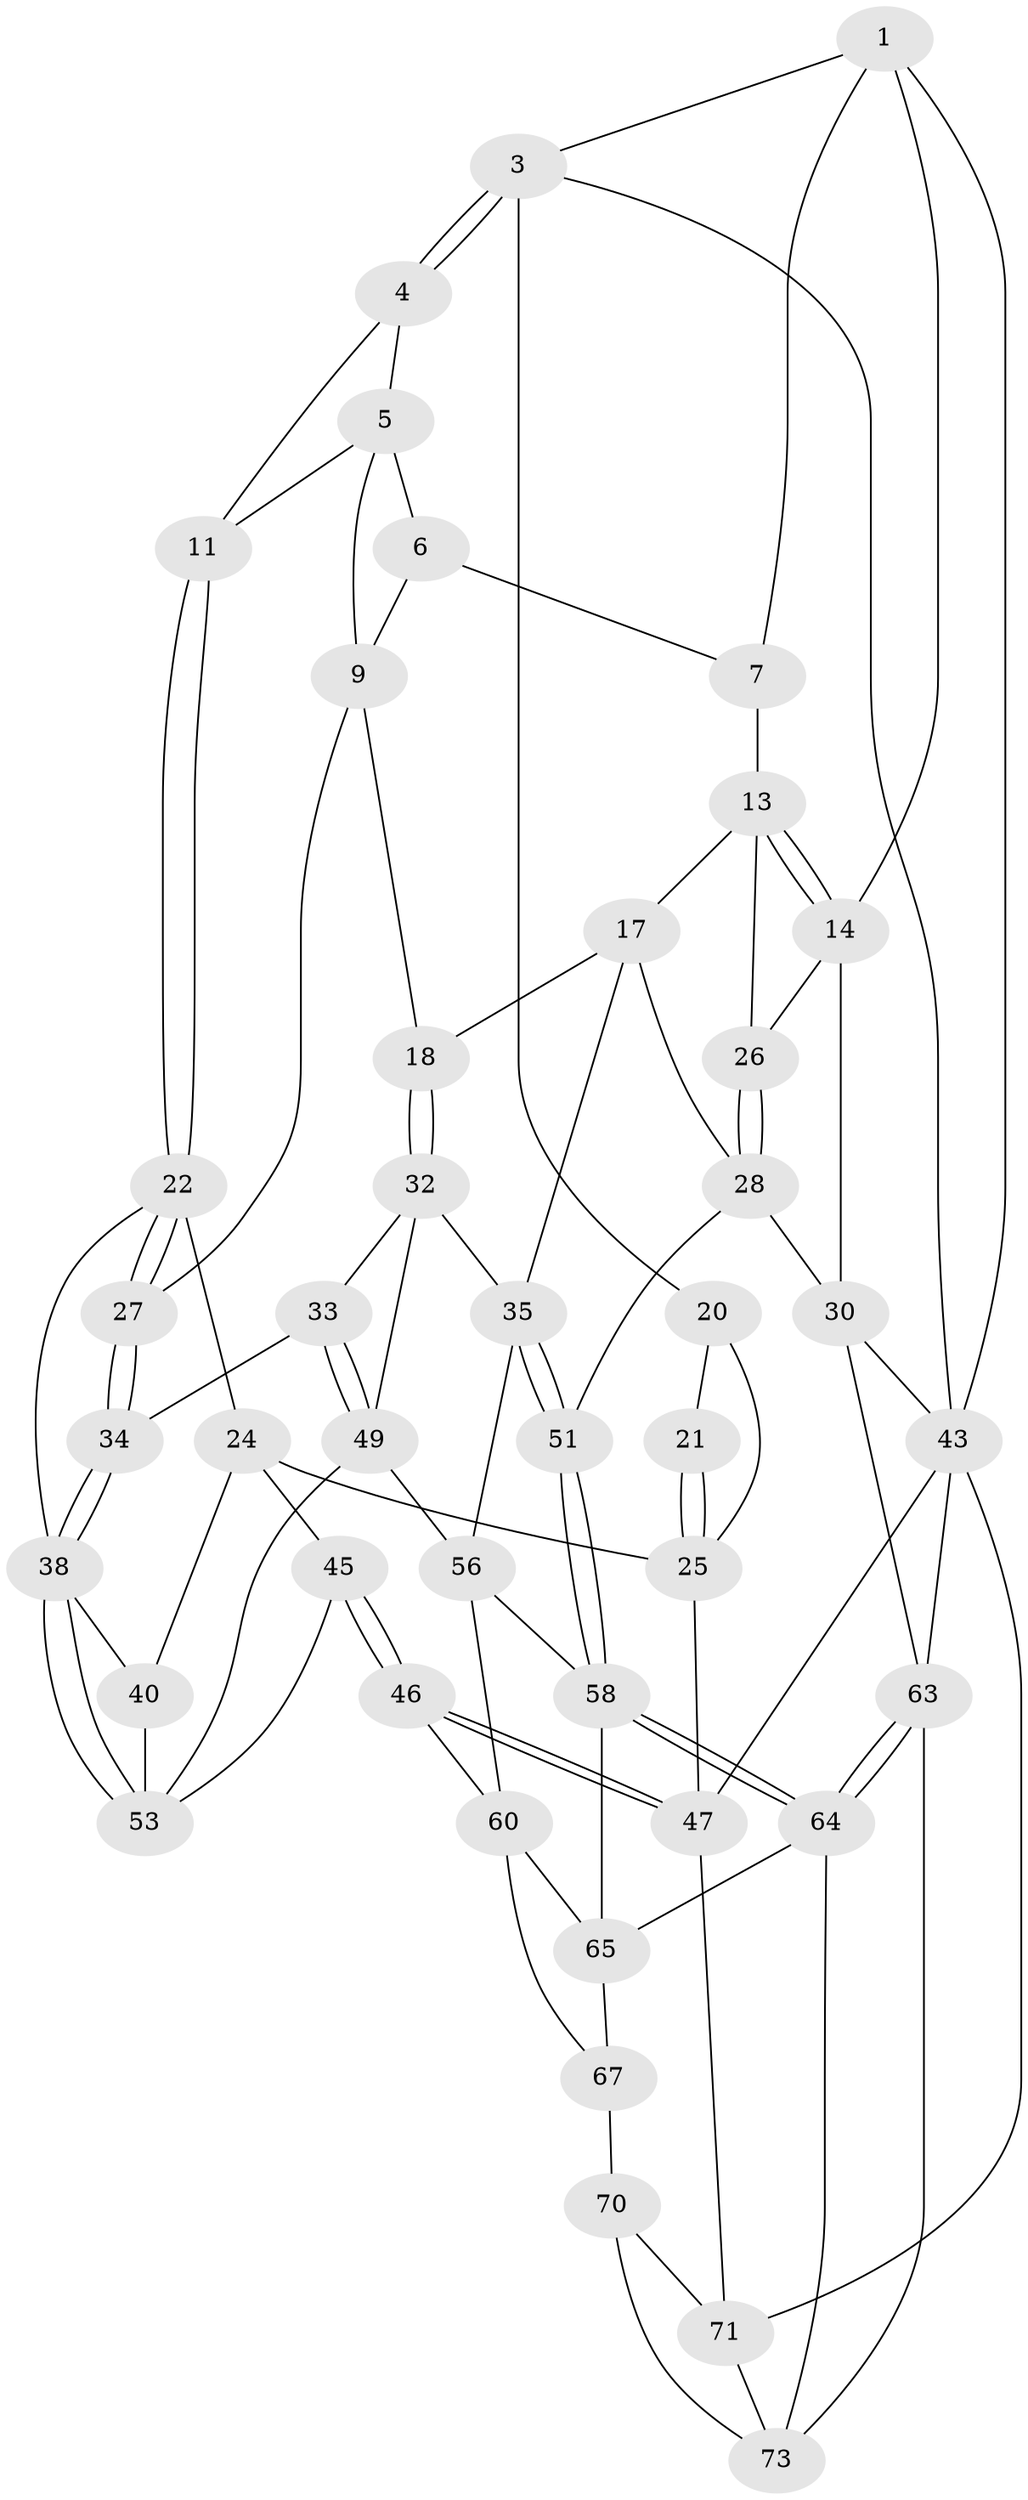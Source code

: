 // Generated by graph-tools (version 1.1) at 2025/24/03/03/25 07:24:36]
// undirected, 44 vertices, 97 edges
graph export_dot {
graph [start="1"]
  node [color=gray90,style=filled];
  1 [pos="+0.5519242262112763+0",super="+2"];
  3 [pos="+0+0"];
  4 [pos="+0.32918445780489647+0",super="+12"];
  5 [pos="+0.3474091211794903+0",super="+10"];
  6 [pos="+0.5410590013839894+0",super="+8"];
  7 [pos="+0.6568168216186611+0.08450619565345238"];
  9 [pos="+0.5308575765973129+0.20547711395272034",super="+19"];
  11 [pos="+0.34614583573251867+0.16521835804064428"];
  13 [pos="+0.7122188682815344+0.06456005483711005",super="+16"];
  14 [pos="+1+0",super="+15"];
  17 [pos="+0.610183915847008+0.2672582282633288",super="+29"];
  18 [pos="+0.5978451948287702+0.2643779751452347"];
  20 [pos="+0+0"];
  21 [pos="+0.24910250447481225+0.09914229689883197"];
  22 [pos="+0.22802742472423604+0.2969494138295333",super="+23"];
  24 [pos="+0.08672133925745577+0.3038734447045988",super="+41"];
  25 [pos="+0.028945711411420966+0.2688388665558799",super="+42"];
  26 [pos="+0.9365739860003425+0.12119935780872443"];
  27 [pos="+0.4049831873876938+0.3804969212540348"];
  28 [pos="+0.8269353582061438+0.3907785651772908",super="+31"];
  30 [pos="+1+0.5869229128726713",super="+44"];
  32 [pos="+0.5570669114769213+0.4465994973174176",super="+37"];
  33 [pos="+0.5297285252551596+0.44988806500539"];
  34 [pos="+0.4117848770770233+0.44956165922270275"];
  35 [pos="+0.6395290954463572+0.520110611265208",super="+36"];
  38 [pos="+0.3997095300738943+0.47842714386073426",super="+39"];
  40 [pos="+0.2341927028239848+0.5086968846295423"];
  43 [pos="+1+1",super="+50"];
  45 [pos="+0.08419537430067474+0.6148753843193032",super="+55"];
  46 [pos="+0.021962261546035127+0.7007012598647209",super="+62"];
  47 [pos="+0+0.7755319521510192",super="+48"];
  49 [pos="+0.4995539121252026+0.5501737723958855",super="+52"];
  51 [pos="+0.7155602083012256+0.5597339506742708"];
  53 [pos="+0.39084672006302795+0.584558416390143",super="+54"];
  56 [pos="+0.5061361899644775+0.6784218047434938",super="+57"];
  58 [pos="+0.6947147143251272+0.7753097285944688",super="+59"];
  60 [pos="+0.3373869463475529+0.7412323742240111",super="+61"];
  63 [pos="+0.7415955307607963+0.8141813030966435",super="+76"];
  64 [pos="+0.7095036269373363+0.7972170256654214",super="+69"];
  65 [pos="+0.45522501370051444+0.8300764724981405",super="+66"];
  67 [pos="+0.4489410332963447+0.8800521261882959",super="+68"];
  70 [pos="+0.2776290984613594+0.8588802403535487",super="+72"];
  71 [pos="+0.20981823831588547+0.8894909691016368",super="+75"];
  73 [pos="+0.46558000527624394+1",super="+74"];
  1 -- 7;
  1 -- 3;
  1 -- 43;
  1 -- 14;
  3 -- 4;
  3 -- 4;
  3 -- 20;
  3 -- 43;
  4 -- 5;
  4 -- 11;
  5 -- 6;
  5 -- 9;
  5 -- 11;
  6 -- 9;
  6 -- 7;
  7 -- 13;
  9 -- 18;
  9 -- 27;
  11 -- 22;
  11 -- 22;
  13 -- 14;
  13 -- 14;
  13 -- 17;
  13 -- 26;
  14 -- 26;
  14 -- 30;
  17 -- 18;
  17 -- 35;
  17 -- 28;
  18 -- 32;
  18 -- 32;
  20 -- 21;
  20 -- 25;
  21 -- 25;
  21 -- 25;
  22 -- 27;
  22 -- 27;
  22 -- 24;
  22 -- 38;
  24 -- 25;
  24 -- 40;
  24 -- 45;
  25 -- 47;
  26 -- 28;
  26 -- 28;
  27 -- 34;
  27 -- 34;
  28 -- 51;
  28 -- 30;
  30 -- 43;
  30 -- 63;
  32 -- 33;
  32 -- 49;
  32 -- 35;
  33 -- 34;
  33 -- 49;
  33 -- 49;
  34 -- 38;
  34 -- 38;
  35 -- 51;
  35 -- 51;
  35 -- 56;
  38 -- 53;
  38 -- 53;
  38 -- 40;
  40 -- 53;
  43 -- 63;
  43 -- 47;
  43 -- 71;
  45 -- 46 [weight=2];
  45 -- 46;
  45 -- 53;
  46 -- 47;
  46 -- 47;
  46 -- 60;
  47 -- 71;
  49 -- 53;
  49 -- 56;
  51 -- 58;
  51 -- 58;
  56 -- 58;
  56 -- 60;
  58 -- 64;
  58 -- 64;
  58 -- 65;
  60 -- 65;
  60 -- 67;
  63 -- 64;
  63 -- 64;
  63 -- 73;
  64 -- 65;
  64 -- 73;
  65 -- 67;
  67 -- 70 [weight=2];
  70 -- 71;
  70 -- 73;
  71 -- 73;
}
